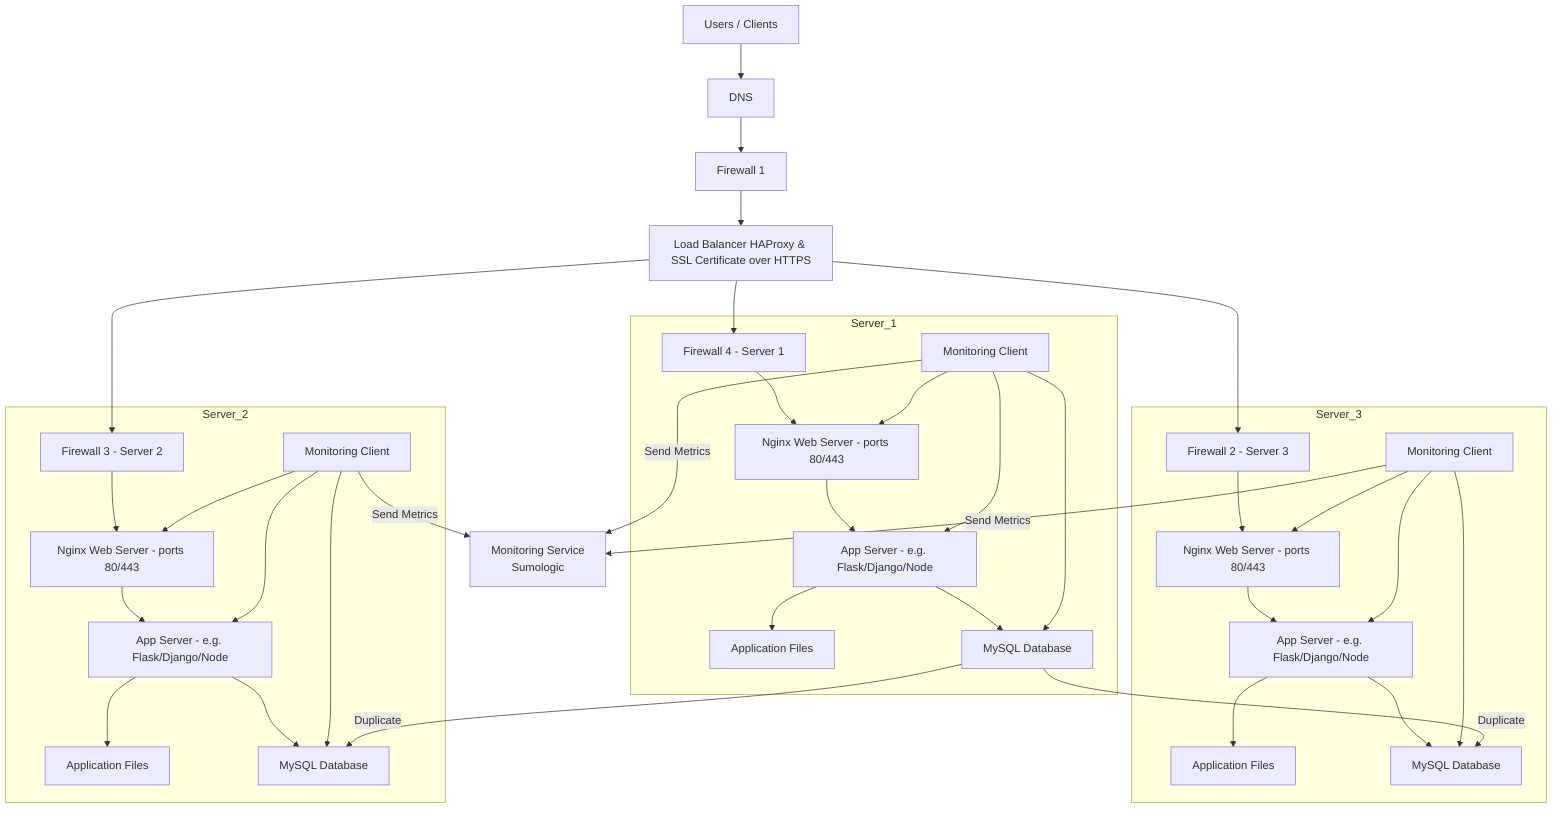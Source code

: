 ---
config:
  layout: dagre
---
flowchart TD
    subgraph Server_3
        C1 --> D1[Nginx Web Server - ports 80/443]
        D1 --> E1[App Server - e.g. Flask/Django/Node]
        E1 --> F1[Application Files]
        E1 --> G1[MySQL Database]
        M1[Monitoring Client] --> D1 & E1 & G1
    end

    subgraph Server_2
        C2 --> D2[Nginx Web Server - ports 80/443]
        D2 --> E2[App Server - e.g. Flask/Django/Node]
        E2 --> F2[Application Files]
        E2 --> G2[MySQL Database]
        M2[Monitoring Client] --> D2 & E2 & G2
    end

    subgraph Server_1
        C3 --> D3[Nginx Web Server - ports 80/443]
        D3 --> E3[App Server - e.g. Flask/Django/Node]
        E3 --> F3[Application Files]
        E3 --> G3[MySQL Database]
        M3[Monitoring Client] --> D3 & E3 & G3
    end
    A[Users / Clients] --> B[DNS]
    B[DNS] --> C0[Firewall 1]
    C0[Firewall 1] --> C[Load Balancer HAProxy & SSL Certificate over HTTPS]
    G3 -->|Duplicate| G2 & G1
    C --> C1[Firewall 2 - Server 3]
    C --> C2[Firewall 3 - Server 2]
    C --> C3[Firewall 4 - Server 1]

    M1 & M2 & M3 -->|Send Metrics| MON[Monitoring Service\nSumologic]